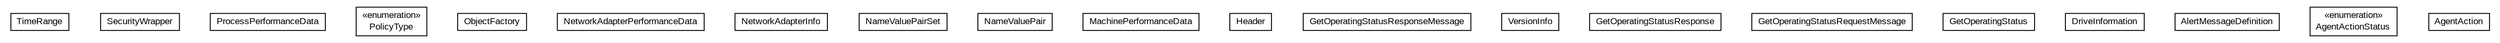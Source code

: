 #!/usr/local/bin/dot
#
# Class diagram 
# Generated by UMLGraph version R5_6-24-gf6e263 (http://www.umlgraph.org/)
#

digraph G {
	edge [fontname="arial",fontsize=10,labelfontname="arial",labelfontsize=10];
	node [fontname="arial",fontsize=10,shape=plaintext];
	nodesep=0.25;
	ranksep=0.5;
	// org.miloss.fgsms.services.interfaces.common.TimeRange
	c18320 [label=<<table title="org.miloss.fgsms.services.interfaces.common.TimeRange" border="0" cellborder="1" cellspacing="0" cellpadding="2" port="p" href="./TimeRange.html">
		<tr><td><table border="0" cellspacing="0" cellpadding="1">
<tr><td align="center" balign="center"> TimeRange </td></tr>
		</table></td></tr>
		</table>>, URL="./TimeRange.html", fontname="arial", fontcolor="black", fontsize=10.0];
	// org.miloss.fgsms.services.interfaces.common.SecurityWrapper
	c18321 [label=<<table title="org.miloss.fgsms.services.interfaces.common.SecurityWrapper" border="0" cellborder="1" cellspacing="0" cellpadding="2" port="p" href="./SecurityWrapper.html">
		<tr><td><table border="0" cellspacing="0" cellpadding="1">
<tr><td align="center" balign="center"> SecurityWrapper </td></tr>
		</table></td></tr>
		</table>>, URL="./SecurityWrapper.html", fontname="arial", fontcolor="black", fontsize=10.0];
	// org.miloss.fgsms.services.interfaces.common.ProcessPerformanceData
	c18322 [label=<<table title="org.miloss.fgsms.services.interfaces.common.ProcessPerformanceData" border="0" cellborder="1" cellspacing="0" cellpadding="2" port="p" href="./ProcessPerformanceData.html">
		<tr><td><table border="0" cellspacing="0" cellpadding="1">
<tr><td align="center" balign="center"> ProcessPerformanceData </td></tr>
		</table></td></tr>
		</table>>, URL="./ProcessPerformanceData.html", fontname="arial", fontcolor="black", fontsize=10.0];
	// org.miloss.fgsms.services.interfaces.common.PolicyType
	c18323 [label=<<table title="org.miloss.fgsms.services.interfaces.common.PolicyType" border="0" cellborder="1" cellspacing="0" cellpadding="2" port="p" href="./PolicyType.html">
		<tr><td><table border="0" cellspacing="0" cellpadding="1">
<tr><td align="center" balign="center"> &#171;enumeration&#187; </td></tr>
<tr><td align="center" balign="center"> PolicyType </td></tr>
		</table></td></tr>
		</table>>, URL="./PolicyType.html", fontname="arial", fontcolor="black", fontsize=10.0];
	// org.miloss.fgsms.services.interfaces.common.ObjectFactory
	c18324 [label=<<table title="org.miloss.fgsms.services.interfaces.common.ObjectFactory" border="0" cellborder="1" cellspacing="0" cellpadding="2" port="p" href="./ObjectFactory.html">
		<tr><td><table border="0" cellspacing="0" cellpadding="1">
<tr><td align="center" balign="center"> ObjectFactory </td></tr>
		</table></td></tr>
		</table>>, URL="./ObjectFactory.html", fontname="arial", fontcolor="black", fontsize=10.0];
	// org.miloss.fgsms.services.interfaces.common.NetworkAdapterPerformanceData
	c18325 [label=<<table title="org.miloss.fgsms.services.interfaces.common.NetworkAdapterPerformanceData" border="0" cellborder="1" cellspacing="0" cellpadding="2" port="p" href="./NetworkAdapterPerformanceData.html">
		<tr><td><table border="0" cellspacing="0" cellpadding="1">
<tr><td align="center" balign="center"> NetworkAdapterPerformanceData </td></tr>
		</table></td></tr>
		</table>>, URL="./NetworkAdapterPerformanceData.html", fontname="arial", fontcolor="black", fontsize=10.0];
	// org.miloss.fgsms.services.interfaces.common.NetworkAdapterInfo
	c18326 [label=<<table title="org.miloss.fgsms.services.interfaces.common.NetworkAdapterInfo" border="0" cellborder="1" cellspacing="0" cellpadding="2" port="p" href="./NetworkAdapterInfo.html">
		<tr><td><table border="0" cellspacing="0" cellpadding="1">
<tr><td align="center" balign="center"> NetworkAdapterInfo </td></tr>
		</table></td></tr>
		</table>>, URL="./NetworkAdapterInfo.html", fontname="arial", fontcolor="black", fontsize=10.0];
	// org.miloss.fgsms.services.interfaces.common.NameValuePairSet
	c18327 [label=<<table title="org.miloss.fgsms.services.interfaces.common.NameValuePairSet" border="0" cellborder="1" cellspacing="0" cellpadding="2" port="p" href="./NameValuePairSet.html">
		<tr><td><table border="0" cellspacing="0" cellpadding="1">
<tr><td align="center" balign="center"> NameValuePairSet </td></tr>
		</table></td></tr>
		</table>>, URL="./NameValuePairSet.html", fontname="arial", fontcolor="black", fontsize=10.0];
	// org.miloss.fgsms.services.interfaces.common.NameValuePair
	c18328 [label=<<table title="org.miloss.fgsms.services.interfaces.common.NameValuePair" border="0" cellborder="1" cellspacing="0" cellpadding="2" port="p" href="./NameValuePair.html">
		<tr><td><table border="0" cellspacing="0" cellpadding="1">
<tr><td align="center" balign="center"> NameValuePair </td></tr>
		</table></td></tr>
		</table>>, URL="./NameValuePair.html", fontname="arial", fontcolor="black", fontsize=10.0];
	// org.miloss.fgsms.services.interfaces.common.MachinePerformanceData
	c18329 [label=<<table title="org.miloss.fgsms.services.interfaces.common.MachinePerformanceData" border="0" cellborder="1" cellspacing="0" cellpadding="2" port="p" href="./MachinePerformanceData.html">
		<tr><td><table border="0" cellspacing="0" cellpadding="1">
<tr><td align="center" balign="center"> MachinePerformanceData </td></tr>
		</table></td></tr>
		</table>>, URL="./MachinePerformanceData.html", fontname="arial", fontcolor="black", fontsize=10.0];
	// org.miloss.fgsms.services.interfaces.common.Header
	c18330 [label=<<table title="org.miloss.fgsms.services.interfaces.common.Header" border="0" cellborder="1" cellspacing="0" cellpadding="2" port="p" href="./Header.html">
		<tr><td><table border="0" cellspacing="0" cellpadding="1">
<tr><td align="center" balign="center"> Header </td></tr>
		</table></td></tr>
		</table>>, URL="./Header.html", fontname="arial", fontcolor="black", fontsize=10.0];
	// org.miloss.fgsms.services.interfaces.common.GetOperatingStatusResponseMessage
	c18331 [label=<<table title="org.miloss.fgsms.services.interfaces.common.GetOperatingStatusResponseMessage" border="0" cellborder="1" cellspacing="0" cellpadding="2" port="p" href="./GetOperatingStatusResponseMessage.html">
		<tr><td><table border="0" cellspacing="0" cellpadding="1">
<tr><td align="center" balign="center"> GetOperatingStatusResponseMessage </td></tr>
		</table></td></tr>
		</table>>, URL="./GetOperatingStatusResponseMessage.html", fontname="arial", fontcolor="black", fontsize=10.0];
	// org.miloss.fgsms.services.interfaces.common.GetOperatingStatusResponseMessage.VersionInfo
	c18332 [label=<<table title="org.miloss.fgsms.services.interfaces.common.GetOperatingStatusResponseMessage.VersionInfo" border="0" cellborder="1" cellspacing="0" cellpadding="2" port="p" href="./GetOperatingStatusResponseMessage.VersionInfo.html">
		<tr><td><table border="0" cellspacing="0" cellpadding="1">
<tr><td align="center" balign="center"> VersionInfo </td></tr>
		</table></td></tr>
		</table>>, URL="./GetOperatingStatusResponseMessage.VersionInfo.html", fontname="arial", fontcolor="black", fontsize=10.0];
	// org.miloss.fgsms.services.interfaces.common.GetOperatingStatusResponse
	c18333 [label=<<table title="org.miloss.fgsms.services.interfaces.common.GetOperatingStatusResponse" border="0" cellborder="1" cellspacing="0" cellpadding="2" port="p" href="./GetOperatingStatusResponse.html">
		<tr><td><table border="0" cellspacing="0" cellpadding="1">
<tr><td align="center" balign="center"> GetOperatingStatusResponse </td></tr>
		</table></td></tr>
		</table>>, URL="./GetOperatingStatusResponse.html", fontname="arial", fontcolor="black", fontsize=10.0];
	// org.miloss.fgsms.services.interfaces.common.GetOperatingStatusRequestMessage
	c18334 [label=<<table title="org.miloss.fgsms.services.interfaces.common.GetOperatingStatusRequestMessage" border="0" cellborder="1" cellspacing="0" cellpadding="2" port="p" href="./GetOperatingStatusRequestMessage.html">
		<tr><td><table border="0" cellspacing="0" cellpadding="1">
<tr><td align="center" balign="center"> GetOperatingStatusRequestMessage </td></tr>
		</table></td></tr>
		</table>>, URL="./GetOperatingStatusRequestMessage.html", fontname="arial", fontcolor="black", fontsize=10.0];
	// org.miloss.fgsms.services.interfaces.common.GetOperatingStatus
	c18335 [label=<<table title="org.miloss.fgsms.services.interfaces.common.GetOperatingStatus" border="0" cellborder="1" cellspacing="0" cellpadding="2" port="p" href="./GetOperatingStatus.html">
		<tr><td><table border="0" cellspacing="0" cellpadding="1">
<tr><td align="center" balign="center"> GetOperatingStatus </td></tr>
		</table></td></tr>
		</table>>, URL="./GetOperatingStatus.html", fontname="arial", fontcolor="black", fontsize=10.0];
	// org.miloss.fgsms.services.interfaces.common.DriveInformation
	c18336 [label=<<table title="org.miloss.fgsms.services.interfaces.common.DriveInformation" border="0" cellborder="1" cellspacing="0" cellpadding="2" port="p" href="./DriveInformation.html">
		<tr><td><table border="0" cellspacing="0" cellpadding="1">
<tr><td align="center" balign="center"> DriveInformation </td></tr>
		</table></td></tr>
		</table>>, URL="./DriveInformation.html", fontname="arial", fontcolor="black", fontsize=10.0];
	// org.miloss.fgsms.services.interfaces.common.AlertMessageDefinition
	c18337 [label=<<table title="org.miloss.fgsms.services.interfaces.common.AlertMessageDefinition" border="0" cellborder="1" cellspacing="0" cellpadding="2" port="p" href="./AlertMessageDefinition.html">
		<tr><td><table border="0" cellspacing="0" cellpadding="1">
<tr><td align="center" balign="center"> AlertMessageDefinition </td></tr>
		</table></td></tr>
		</table>>, URL="./AlertMessageDefinition.html", fontname="arial", fontcolor="black", fontsize=10.0];
	// org.miloss.fgsms.services.interfaces.common.AgentActionStatus
	c18338 [label=<<table title="org.miloss.fgsms.services.interfaces.common.AgentActionStatus" border="0" cellborder="1" cellspacing="0" cellpadding="2" port="p" href="./AgentActionStatus.html">
		<tr><td><table border="0" cellspacing="0" cellpadding="1">
<tr><td align="center" balign="center"> &#171;enumeration&#187; </td></tr>
<tr><td align="center" balign="center"> AgentActionStatus </td></tr>
		</table></td></tr>
		</table>>, URL="./AgentActionStatus.html", fontname="arial", fontcolor="black", fontsize=10.0];
	// org.miloss.fgsms.services.interfaces.common.AgentAction
	c18339 [label=<<table title="org.miloss.fgsms.services.interfaces.common.AgentAction" border="0" cellborder="1" cellspacing="0" cellpadding="2" port="p" href="./AgentAction.html">
		<tr><td><table border="0" cellspacing="0" cellpadding="1">
<tr><td align="center" balign="center"> AgentAction </td></tr>
		</table></td></tr>
		</table>>, URL="./AgentAction.html", fontname="arial", fontcolor="black", fontsize=10.0];
}

